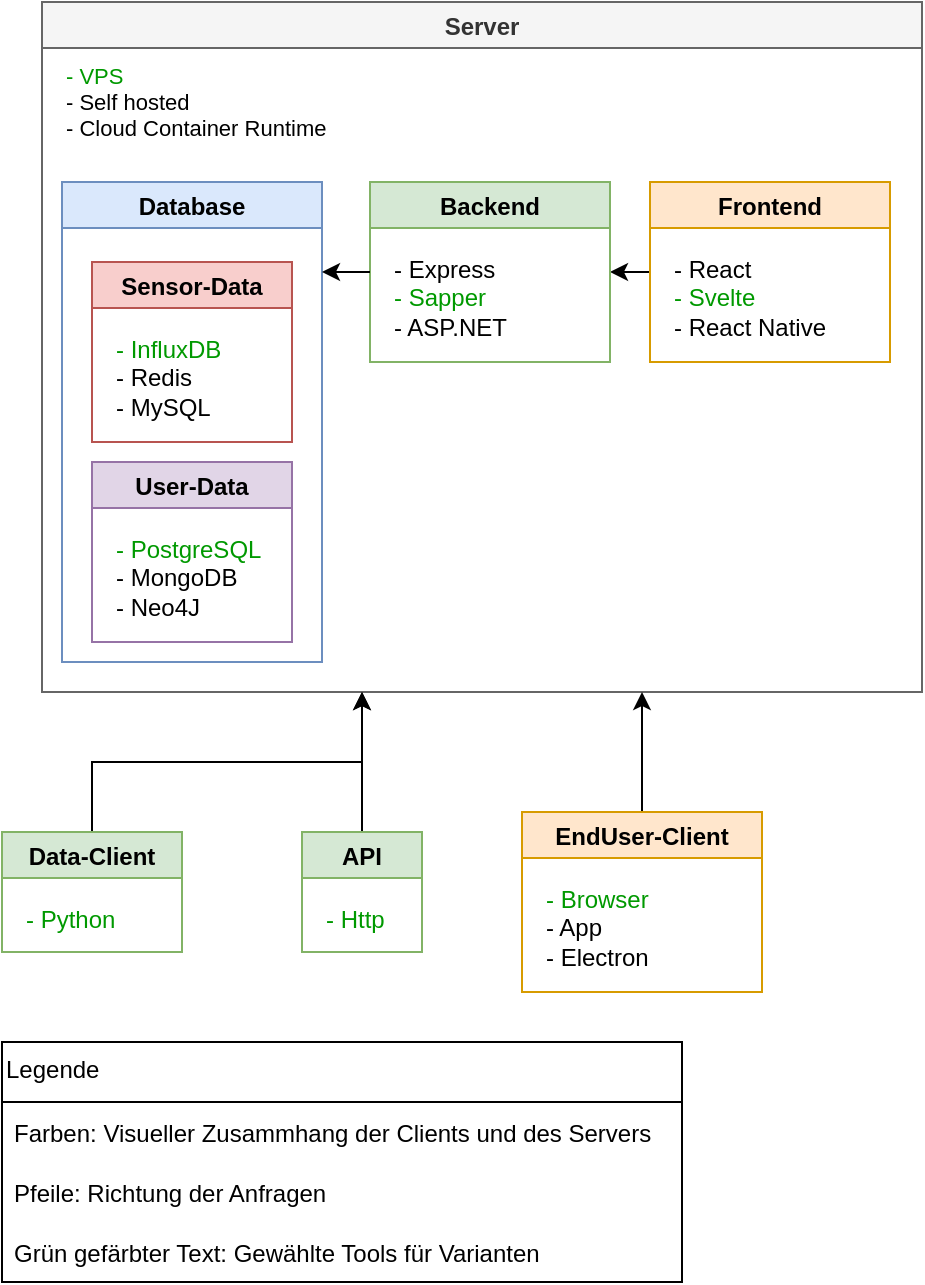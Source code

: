 <mxfile>
    <diagram id="8Qg_nIMV9OB8rsXuzSRV" name="Page-1">
        <mxGraphModel dx="798" dy="1504" grid="1" gridSize="10" guides="1" tooltips="1" connect="1" arrows="1" fold="1" page="1" pageScale="1" pageWidth="827" pageHeight="1169" math="0" shadow="0">
            <root>
                <mxCell id="0"/>
                <mxCell id="1" parent="0"/>
                <mxCell id="92gVsKrRBEqgrs6ssSv0-2" value="Server" style="swimlane;fillColor=#f5f5f5;strokeColor=#666666;fontColor=#333333;" parent="1" vertex="1">
                    <mxGeometry x="170" y="-80" width="440" height="345" as="geometry"/>
                </mxCell>
                <mxCell id="92gVsKrRBEqgrs6ssSv0-21" style="edgeStyle=orthogonalEdgeStyle;rounded=0;orthogonalLoop=1;jettySize=auto;html=1;exitX=0;exitY=0.5;exitDx=0;exitDy=0;entryX=1;entryY=0.5;entryDx=0;entryDy=0;" parent="92gVsKrRBEqgrs6ssSv0-2" source="92gVsKrRBEqgrs6ssSv0-12" target="92gVsKrRBEqgrs6ssSv0-9" edge="1">
                    <mxGeometry relative="1" as="geometry"/>
                </mxCell>
                <mxCell id="92gVsKrRBEqgrs6ssSv0-12" value="Frontend" style="swimlane;fillColor=#ffe6cc;strokeColor=#d79b00;" parent="92gVsKrRBEqgrs6ssSv0-2" vertex="1">
                    <mxGeometry x="304" y="90" width="120" height="90" as="geometry"/>
                </mxCell>
                <mxCell id="92gVsKrRBEqgrs6ssSv0-13" value="- React&lt;br&gt;&lt;font color=&quot;#009900&quot;&gt;- Svelte&lt;br&gt;&lt;/font&gt;- React Native" style="text;html=1;strokeColor=none;fillColor=none;align=left;verticalAlign=top;whiteSpace=wrap;rounded=0;" parent="92gVsKrRBEqgrs6ssSv0-12" vertex="1">
                    <mxGeometry x="10" y="30" width="100" height="50" as="geometry"/>
                </mxCell>
                <mxCell id="92gVsKrRBEqgrs6ssSv0-9" value="Backend" style="swimlane;fillColor=#d5e8d4;strokeColor=#82b366;" parent="92gVsKrRBEqgrs6ssSv0-2" vertex="1">
                    <mxGeometry x="164" y="90" width="120" height="90" as="geometry"/>
                </mxCell>
                <mxCell id="92gVsKrRBEqgrs6ssSv0-10" value="- Express&lt;br&gt;&lt;font color=&quot;#009900&quot;&gt;- Sapper&lt;br&gt;&lt;/font&gt;- ASP.NET" style="text;html=1;strokeColor=none;fillColor=none;align=left;verticalAlign=top;whiteSpace=wrap;rounded=0;" parent="92gVsKrRBEqgrs6ssSv0-9" vertex="1">
                    <mxGeometry x="10" y="30" width="100" height="50" as="geometry"/>
                </mxCell>
                <mxCell id="92gVsKrRBEqgrs6ssSv0-46" value="&lt;font color=&quot;#009900&quot;&gt;- VPS&amp;nbsp;&lt;br&gt;&lt;/font&gt;- Self hosted&lt;br&gt;- Cloud Container Runtime" style="text;html=1;align=left;verticalAlign=middle;resizable=0;points=[];autosize=1;strokeColor=none;fillColor=none;fontSize=11;" parent="92gVsKrRBEqgrs6ssSv0-2" vertex="1">
                    <mxGeometry x="10" y="30" width="150" height="40" as="geometry"/>
                </mxCell>
                <mxCell id="Vu7_HCZN-HPVyp-VErGH-6" value="Database" style="swimlane;fillColor=#dae8fc;strokeColor=#6c8ebf;" parent="92gVsKrRBEqgrs6ssSv0-2" vertex="1">
                    <mxGeometry x="10" y="90" width="130" height="240" as="geometry"/>
                </mxCell>
                <mxCell id="Vu7_HCZN-HPVyp-VErGH-4" value="Sensor-Data" style="swimlane;fillColor=#f8cecc;strokeColor=#b85450;" parent="Vu7_HCZN-HPVyp-VErGH-6" vertex="1">
                    <mxGeometry x="15" y="40" width="100" height="90" as="geometry"/>
                </mxCell>
                <mxCell id="Vu7_HCZN-HPVyp-VErGH-5" value="&lt;font color=&quot;#009900&quot;&gt;- InfluxDB&lt;br&gt;&lt;/font&gt;- Redis&lt;br&gt;- MySQL" style="text;html=1;strokeColor=none;fillColor=none;align=left;verticalAlign=top;whiteSpace=wrap;rounded=0;" parent="Vu7_HCZN-HPVyp-VErGH-4" vertex="1">
                    <mxGeometry x="10" y="30" width="80" height="50" as="geometry"/>
                </mxCell>
                <mxCell id="Vu7_HCZN-HPVyp-VErGH-7" value="User-Data" style="swimlane;fillColor=#e1d5e7;strokeColor=#9673a6;" parent="Vu7_HCZN-HPVyp-VErGH-6" vertex="1">
                    <mxGeometry x="15" y="140" width="100" height="90" as="geometry"/>
                </mxCell>
                <mxCell id="Vu7_HCZN-HPVyp-VErGH-9" value="&lt;font color=&quot;#009900&quot;&gt;- PostgreSQL&lt;br&gt;&lt;/font&gt;- MongoDB&lt;br&gt;- Neo4J" style="text;html=1;strokeColor=none;fillColor=none;align=left;verticalAlign=middle;whiteSpace=wrap;rounded=0;" parent="Vu7_HCZN-HPVyp-VErGH-7" vertex="1">
                    <mxGeometry x="10" y="35" width="80" height="45" as="geometry"/>
                </mxCell>
                <mxCell id="92gVsKrRBEqgrs6ssSv0-35" style="edgeStyle=orthogonalEdgeStyle;rounded=0;orthogonalLoop=1;jettySize=auto;html=1;exitX=0.5;exitY=0;exitDx=0;exitDy=0;" parent="1" source="92gVsKrRBEqgrs6ssSv0-7" edge="1">
                    <mxGeometry relative="1" as="geometry">
                        <mxPoint x="330" y="265" as="targetPoint"/>
                        <Array as="points">
                            <mxPoint x="195" y="300"/>
                            <mxPoint x="330" y="300"/>
                            <mxPoint x="330" y="265"/>
                        </Array>
                    </mxGeometry>
                </mxCell>
                <mxCell id="92gVsKrRBEqgrs6ssSv0-7" value="Data-Client" style="swimlane;fillColor=#d5e8d4;strokeColor=#82b366;" parent="1" vertex="1">
                    <mxGeometry x="150" y="335" width="90" height="60" as="geometry"/>
                </mxCell>
                <mxCell id="92gVsKrRBEqgrs6ssSv0-8" value="&lt;font color=&quot;#009900&quot;&gt;- Python&lt;/font&gt;" style="text;html=1;strokeColor=none;fillColor=none;align=left;verticalAlign=top;whiteSpace=wrap;rounded=0;" parent="92gVsKrRBEqgrs6ssSv0-7" vertex="1">
                    <mxGeometry x="10" y="30" width="70" height="20" as="geometry"/>
                </mxCell>
                <mxCell id="92gVsKrRBEqgrs6ssSv0-39" style="edgeStyle=orthogonalEdgeStyle;rounded=0;orthogonalLoop=1;jettySize=auto;html=1;" parent="1" source="92gVsKrRBEqgrs6ssSv0-23" edge="1">
                    <mxGeometry relative="1" as="geometry">
                        <mxPoint x="330" y="265" as="targetPoint"/>
                    </mxGeometry>
                </mxCell>
                <mxCell id="92gVsKrRBEqgrs6ssSv0-23" value="API" style="swimlane;fillColor=#d5e8d4;strokeColor=#82b366;" parent="1" vertex="1">
                    <mxGeometry x="300" y="335" width="60" height="60" as="geometry"/>
                </mxCell>
                <mxCell id="92gVsKrRBEqgrs6ssSv0-24" value="&lt;font color=&quot;#009900&quot;&gt;- Http&lt;/font&gt;" style="text;html=1;strokeColor=none;fillColor=none;align=left;verticalAlign=top;whiteSpace=wrap;rounded=0;" parent="92gVsKrRBEqgrs6ssSv0-23" vertex="1">
                    <mxGeometry x="10" y="30" width="40" height="20" as="geometry"/>
                </mxCell>
                <mxCell id="92gVsKrRBEqgrs6ssSv0-38" style="edgeStyle=orthogonalEdgeStyle;rounded=0;orthogonalLoop=1;jettySize=auto;html=1;" parent="1" source="92gVsKrRBEqgrs6ssSv0-25" edge="1">
                    <mxGeometry relative="1" as="geometry">
                        <mxPoint x="470" y="265" as="targetPoint"/>
                    </mxGeometry>
                </mxCell>
                <mxCell id="92gVsKrRBEqgrs6ssSv0-25" value="EndUser-Client" style="swimlane;fillColor=#ffe6cc;strokeColor=#d79b00;" parent="1" vertex="1">
                    <mxGeometry x="410" y="325" width="120" height="90" as="geometry"/>
                </mxCell>
                <mxCell id="92gVsKrRBEqgrs6ssSv0-26" value="&lt;font color=&quot;#009900&quot;&gt;- Browser&lt;br&gt;&lt;/font&gt;- App&lt;br&gt;- Electron" style="text;html=1;strokeColor=none;fillColor=none;align=left;verticalAlign=top;whiteSpace=wrap;rounded=0;" parent="92gVsKrRBEqgrs6ssSv0-25" vertex="1">
                    <mxGeometry x="10" y="30" width="100" height="50" as="geometry"/>
                </mxCell>
                <mxCell id="92gVsKrRBEqgrs6ssSv0-41" value="Legende" style="swimlane;fontStyle=0;childLayout=stackLayout;horizontal=1;startSize=30;horizontalStack=0;resizeParent=1;resizeParentMax=0;resizeLast=0;collapsible=1;marginBottom=0;labelBackgroundColor=none;fillColor=none;align=left;verticalAlign=top;" parent="1" vertex="1">
                    <mxGeometry x="150" y="440" width="340" height="120" as="geometry"/>
                </mxCell>
                <mxCell id="92gVsKrRBEqgrs6ssSv0-42" value="Farben: Visueller Zusammhang der Clients und des Servers" style="text;strokeColor=none;fillColor=none;align=left;verticalAlign=middle;spacingLeft=4;spacingRight=4;overflow=hidden;points=[[0,0.5],[1,0.5]];portConstraint=eastwest;rotatable=0;" parent="92gVsKrRBEqgrs6ssSv0-41" vertex="1">
                    <mxGeometry y="30" width="340" height="30" as="geometry"/>
                </mxCell>
                <mxCell id="92gVsKrRBEqgrs6ssSv0-43" value="Pfeile: Richtung der Anfragen" style="text;strokeColor=none;fillColor=none;align=left;verticalAlign=middle;spacingLeft=4;spacingRight=4;overflow=hidden;points=[[0,0.5],[1,0.5]];portConstraint=eastwest;rotatable=0;" parent="92gVsKrRBEqgrs6ssSv0-41" vertex="1">
                    <mxGeometry y="60" width="340" height="30" as="geometry"/>
                </mxCell>
                <mxCell id="92gVsKrRBEqgrs6ssSv0-44" value="Grün gefärbter Text: Gewählte Tools für Varianten" style="text;strokeColor=none;fillColor=none;align=left;verticalAlign=middle;spacingLeft=4;spacingRight=4;overflow=hidden;points=[[0,0.5],[1,0.5]];portConstraint=eastwest;rotatable=0;" parent="92gVsKrRBEqgrs6ssSv0-41" vertex="1">
                    <mxGeometry y="90" width="340" height="30" as="geometry"/>
                </mxCell>
                <mxCell id="Vu7_HCZN-HPVyp-VErGH-12" style="edgeStyle=orthogonalEdgeStyle;rounded=0;orthogonalLoop=1;jettySize=auto;html=1;exitX=0;exitY=0.5;exitDx=0;exitDy=0;" parent="1" source="92gVsKrRBEqgrs6ssSv0-9" edge="1">
                    <mxGeometry relative="1" as="geometry">
                        <mxPoint x="310" y="54.667" as="targetPoint"/>
                    </mxGeometry>
                </mxCell>
            </root>
        </mxGraphModel>
    </diagram>
</mxfile>